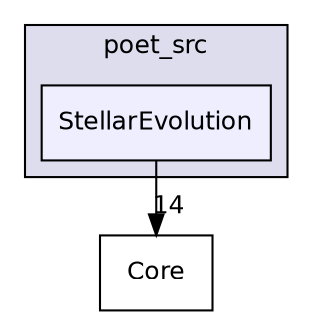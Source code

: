 digraph "/Users/kpenev/projects/git/poet/poet_src/StellarEvolution" {
  compound=true
  node [ fontsize="12", fontname="Helvetica"];
  edge [ labelfontsize="12", labelfontname="Helvetica"];
  subgraph clusterdir_e247b8950c2da2f51dd8497aec65ce0d {
    graph [ bgcolor="#ddddee", pencolor="black", label="poet_src" fontname="Helvetica", fontsize="12", URL="dir_e247b8950c2da2f51dd8497aec65ce0d.html"]
  dir_775c09f450d254cf7dec4bdc09cace5f [shape=box, label="StellarEvolution", style="filled", fillcolor="#eeeeff", pencolor="black", URL="dir_775c09f450d254cf7dec4bdc09cace5f.html"];
  }
  dir_08389f9c72fab3fa939892ce5a81a233 [shape=box label="Core" URL="dir_08389f9c72fab3fa939892ce5a81a233.html"];
  dir_775c09f450d254cf7dec4bdc09cace5f->dir_08389f9c72fab3fa939892ce5a81a233 [headlabel="14", labeldistance=1.5 headhref="dir_000008_000002.html"];
}
